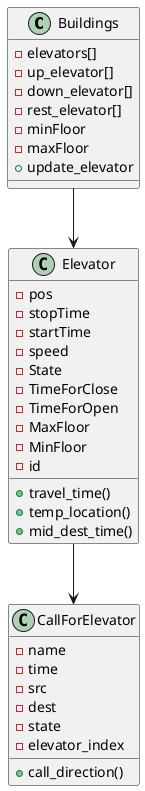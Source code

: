 @startuml
'https://plantuml.com/class-diagram

Buildings --> Elevator
Elevator --> CallForElevator



class Buildings {
-elevators[]
-up_elevator[]
-down_elevator[]
-rest_elevator[]
-minFloor
-maxFloor
+update_elevator
}

class Elevator {
-pos
-stopTime
-startTime
-speed
-State
-TimeForClose
-TimeForOpen
-MaxFloor
-MinFloor
-id
+travel_time()
+temp_location()
+mid_dest_time()
}
class CallForElevator{
-name
-time
-src
-dest
-state
-elevator_index
+call_direction()
}
@enduml